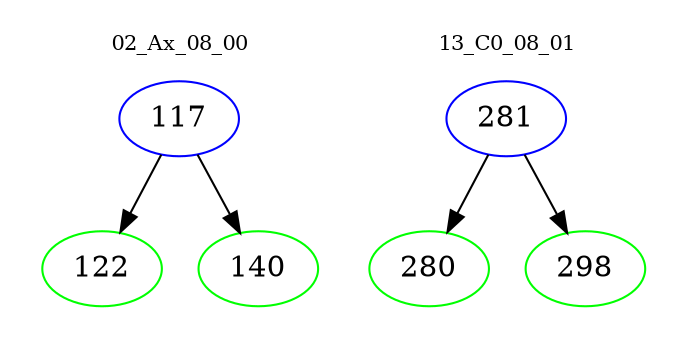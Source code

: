 digraph{
subgraph cluster_0 {
color = white
label = "02_Ax_08_00";
fontsize=10;
T0_117 [label="117", color="blue"]
T0_117 -> T0_122 [color="black"]
T0_122 [label="122", color="green"]
T0_117 -> T0_140 [color="black"]
T0_140 [label="140", color="green"]
}
subgraph cluster_1 {
color = white
label = "13_C0_08_01";
fontsize=10;
T1_281 [label="281", color="blue"]
T1_281 -> T1_280 [color="black"]
T1_280 [label="280", color="green"]
T1_281 -> T1_298 [color="black"]
T1_298 [label="298", color="green"]
}
}
